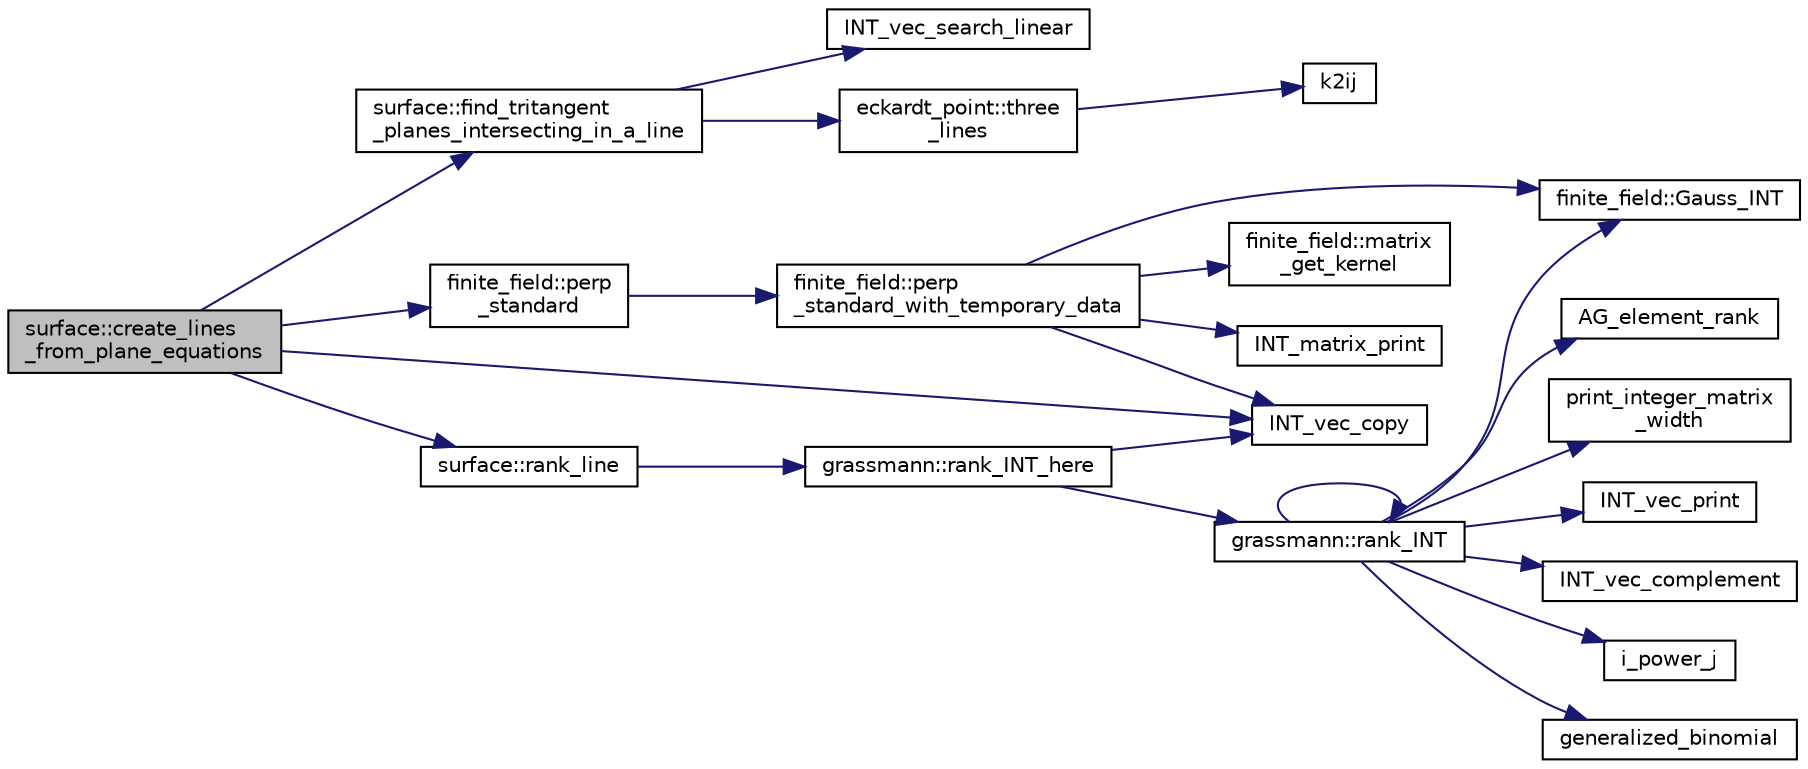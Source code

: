 digraph "surface::create_lines_from_plane_equations"
{
  edge [fontname="Helvetica",fontsize="10",labelfontname="Helvetica",labelfontsize="10"];
  node [fontname="Helvetica",fontsize="10",shape=record];
  rankdir="LR";
  Node1477 [label="surface::create_lines\l_from_plane_equations",height=0.2,width=0.4,color="black", fillcolor="grey75", style="filled", fontcolor="black"];
  Node1477 -> Node1478 [color="midnightblue",fontsize="10",style="solid",fontname="Helvetica"];
  Node1478 [label="surface::find_tritangent\l_planes_intersecting_in_a_line",height=0.2,width=0.4,color="black", fillcolor="white", style="filled",URL="$d5/d88/classsurface.html#ac2ec562235cc6d25620aa5244bd32260"];
  Node1478 -> Node1479 [color="midnightblue",fontsize="10",style="solid",fontname="Helvetica"];
  Node1479 [label="eckardt_point::three\l_lines",height=0.2,width=0.4,color="black", fillcolor="white", style="filled",URL="$d6/d2e/classeckardt__point.html#a09d0d5e2bdd6f834aecb6a065c7b6ee7"];
  Node1479 -> Node1480 [color="midnightblue",fontsize="10",style="solid",fontname="Helvetica"];
  Node1480 [label="k2ij",height=0.2,width=0.4,color="black", fillcolor="white", style="filled",URL="$df/dbf/sajeeb_8_c.html#a94379148acec1c2aeedad1903aa0756a"];
  Node1478 -> Node1481 [color="midnightblue",fontsize="10",style="solid",fontname="Helvetica"];
  Node1481 [label="INT_vec_search_linear",height=0.2,width=0.4,color="black", fillcolor="white", style="filled",URL="$d5/de2/foundations_2data__structures_2data__structures_8h.html#ad0aa35e081da3ba3cc8841bf086ba9aa"];
  Node1477 -> Node1482 [color="midnightblue",fontsize="10",style="solid",fontname="Helvetica"];
  Node1482 [label="INT_vec_copy",height=0.2,width=0.4,color="black", fillcolor="white", style="filled",URL="$df/dbf/sajeeb_8_c.html#ac2d875e27e009af6ec04d17254d11075"];
  Node1477 -> Node1483 [color="midnightblue",fontsize="10",style="solid",fontname="Helvetica"];
  Node1483 [label="finite_field::perp\l_standard",height=0.2,width=0.4,color="black", fillcolor="white", style="filled",URL="$df/d5a/classfinite__field.html#a2f5bc92908aea624a8d9179d2a9ba057"];
  Node1483 -> Node1484 [color="midnightblue",fontsize="10",style="solid",fontname="Helvetica"];
  Node1484 [label="finite_field::perp\l_standard_with_temporary_data",height=0.2,width=0.4,color="black", fillcolor="white", style="filled",URL="$df/d5a/classfinite__field.html#aae3cca9b5f19ae969a9c5349d14f41c0"];
  Node1484 -> Node1482 [color="midnightblue",fontsize="10",style="solid",fontname="Helvetica"];
  Node1484 -> Node1485 [color="midnightblue",fontsize="10",style="solid",fontname="Helvetica"];
  Node1485 [label="INT_matrix_print",height=0.2,width=0.4,color="black", fillcolor="white", style="filled",URL="$d5/db4/io__and__os_8h.html#afd4180a24bef3a2b584668a4eaf607ff"];
  Node1484 -> Node1486 [color="midnightblue",fontsize="10",style="solid",fontname="Helvetica"];
  Node1486 [label="finite_field::Gauss_INT",height=0.2,width=0.4,color="black", fillcolor="white", style="filled",URL="$df/d5a/classfinite__field.html#adb676d2e80341b53751326e3a58beb11"];
  Node1484 -> Node1487 [color="midnightblue",fontsize="10",style="solid",fontname="Helvetica"];
  Node1487 [label="finite_field::matrix\l_get_kernel",height=0.2,width=0.4,color="black", fillcolor="white", style="filled",URL="$df/d5a/classfinite__field.html#ac45780a927cee936df13d04d30d2d248"];
  Node1477 -> Node1488 [color="midnightblue",fontsize="10",style="solid",fontname="Helvetica"];
  Node1488 [label="surface::rank_line",height=0.2,width=0.4,color="black", fillcolor="white", style="filled",URL="$d5/d88/classsurface.html#aedf6471c5c53f876530a1cc8db65b5b0"];
  Node1488 -> Node1489 [color="midnightblue",fontsize="10",style="solid",fontname="Helvetica"];
  Node1489 [label="grassmann::rank_INT_here",height=0.2,width=0.4,color="black", fillcolor="white", style="filled",URL="$df/d02/classgrassmann.html#aaeab144aec85ec523f5a4d614a86d8d7"];
  Node1489 -> Node1482 [color="midnightblue",fontsize="10",style="solid",fontname="Helvetica"];
  Node1489 -> Node1490 [color="midnightblue",fontsize="10",style="solid",fontname="Helvetica"];
  Node1490 [label="grassmann::rank_INT",height=0.2,width=0.4,color="black", fillcolor="white", style="filled",URL="$df/d02/classgrassmann.html#a1fa95ce7ecebd48b04c7a0dc75491184"];
  Node1490 -> Node1491 [color="midnightblue",fontsize="10",style="solid",fontname="Helvetica"];
  Node1491 [label="print_integer_matrix\l_width",height=0.2,width=0.4,color="black", fillcolor="white", style="filled",URL="$d5/db4/io__and__os_8h.html#aa78f3e73fc2179251bd15adbcc31573f"];
  Node1490 -> Node1486 [color="midnightblue",fontsize="10",style="solid",fontname="Helvetica"];
  Node1490 -> Node1492 [color="midnightblue",fontsize="10",style="solid",fontname="Helvetica"];
  Node1492 [label="INT_vec_print",height=0.2,width=0.4,color="black", fillcolor="white", style="filled",URL="$df/dbf/sajeeb_8_c.html#a79a5901af0b47dd0d694109543c027fe"];
  Node1490 -> Node1493 [color="midnightblue",fontsize="10",style="solid",fontname="Helvetica"];
  Node1493 [label="INT_vec_complement",height=0.2,width=0.4,color="black", fillcolor="white", style="filled",URL="$d5/db4/io__and__os_8h.html#a2a0a724647575fcd3090c763985eb81a"];
  Node1490 -> Node1494 [color="midnightblue",fontsize="10",style="solid",fontname="Helvetica"];
  Node1494 [label="i_power_j",height=0.2,width=0.4,color="black", fillcolor="white", style="filled",URL="$de/dc5/algebra__and__number__theory_8h.html#a39b321523e8957d701618bb5cac542b5"];
  Node1490 -> Node1495 [color="midnightblue",fontsize="10",style="solid",fontname="Helvetica"];
  Node1495 [label="generalized_binomial",height=0.2,width=0.4,color="black", fillcolor="white", style="filled",URL="$d2/d7c/combinatorics_8_c.html#a24762dc22e45175d18ec1ec1d2556ae8"];
  Node1490 -> Node1490 [color="midnightblue",fontsize="10",style="solid",fontname="Helvetica"];
  Node1490 -> Node1496 [color="midnightblue",fontsize="10",style="solid",fontname="Helvetica"];
  Node1496 [label="AG_element_rank",height=0.2,width=0.4,color="black", fillcolor="white", style="filled",URL="$d4/d67/geometry_8h.html#ab2ac908d07dd8038fd996e26bdc75c17"];
}
